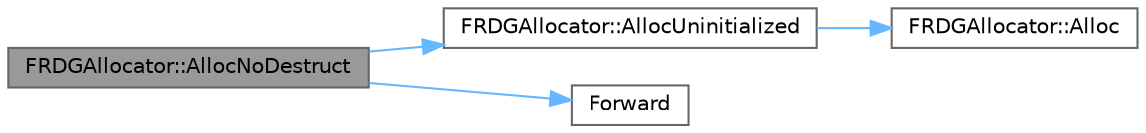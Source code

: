 digraph "FRDGAllocator::AllocNoDestruct"
{
 // INTERACTIVE_SVG=YES
 // LATEX_PDF_SIZE
  bgcolor="transparent";
  edge [fontname=Helvetica,fontsize=10,labelfontname=Helvetica,labelfontsize=10];
  node [fontname=Helvetica,fontsize=10,shape=box,height=0.2,width=0.4];
  rankdir="LR";
  Node1 [id="Node000001",label="FRDGAllocator::AllocNoDestruct",height=0.2,width=0.4,color="gray40", fillcolor="grey60", style="filled", fontcolor="black",tooltip="Allocates a C++ object with no destructor tracking (dangerous!)."];
  Node1 -> Node2 [id="edge1_Node000001_Node000002",color="steelblue1",style="solid",tooltip=" "];
  Node2 [id="Node000002",label="FRDGAllocator::AllocUninitialized",height=0.2,width=0.4,color="grey40", fillcolor="white", style="filled",URL="$d7/d8f/classFRDGAllocator.html#afce033c7598fe82f66c2f83dbbd389c4",tooltip="Allocates an uninitialized type without destructor tracking."];
  Node2 -> Node3 [id="edge2_Node000002_Node000003",color="steelblue1",style="solid",tooltip=" "];
  Node3 [id="Node000003",label="FRDGAllocator::Alloc",height=0.2,width=0.4,color="grey40", fillcolor="white", style="filled",URL="$d7/d8f/classFRDGAllocator.html#a23872d0392e3b4f6784cb4c618636fcf",tooltip="Allocates raw memory."];
  Node1 -> Node4 [id="edge3_Node000001_Node000004",color="steelblue1",style="solid",tooltip=" "];
  Node4 [id="Node000004",label="Forward",height=0.2,width=0.4,color="grey40", fillcolor="white", style="filled",URL="$d4/d24/UnrealTemplate_8h.html#a68f280c1d561a8899a1e9e3ea8405d00",tooltip="Forward will cast a reference to an rvalue reference."];
}

